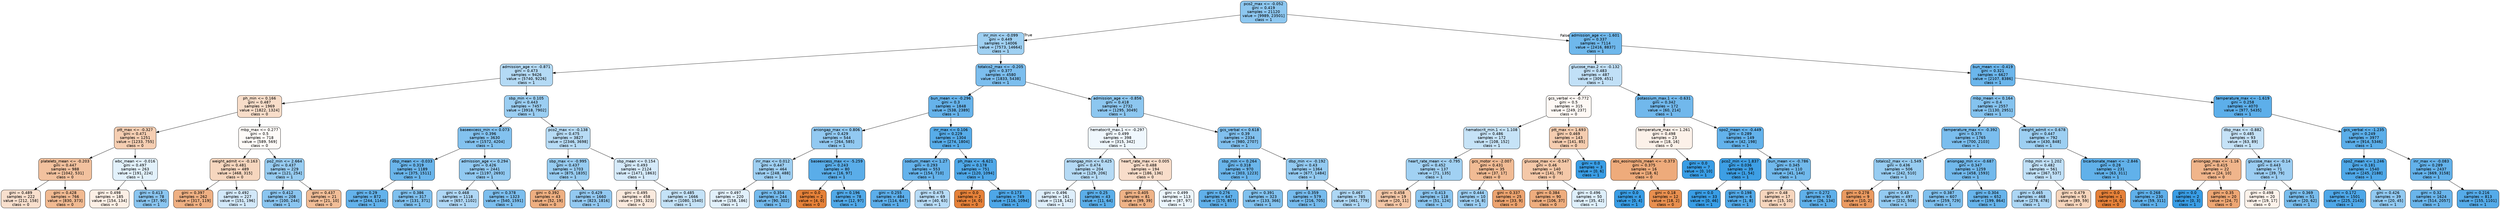 digraph Tree {
node [shape=box, style="filled, rounded", color="black", fontname="helvetica"] ;
edge [fontname="helvetica"] ;
0 [label="pco2_max <= -0.052\ngini = 0.419\nsamples = 21120\nvalue = [9989, 23501]\nclass = 1", fillcolor="#8dc7f0"] ;
1 [label="inr_min <= -0.099\ngini = 0.449\nsamples = 14006\nvalue = [7573, 14664]\nclass = 1", fillcolor="#9fd0f2"] ;
0 -> 1 [labeldistance=2.5, labelangle=45, headlabel="True"] ;
2 [label="admission_age <= -0.871\ngini = 0.473\nsamples = 9426\nvalue = [5740, 9226]\nclass = 1", fillcolor="#b4daf5"] ;
1 -> 2 ;
3 [label="ph_min <= 0.166\ngini = 0.487\nsamples = 1969\nvalue = [1822, 1324]\nclass = 0", fillcolor="#f8ddc9"] ;
2 -> 3 ;
4 [label="ptt_max <= -0.327\ngini = 0.471\nsamples = 1251\nvalue = [1233, 755]\nclass = 0", fillcolor="#f5ceb2"] ;
3 -> 4 ;
5 [label="platelets_mean <= -0.203\ngini = 0.447\nsamples = 988\nvalue = [1042, 531]\nclass = 0", fillcolor="#f2c19e"] ;
4 -> 5 ;
6 [label="gini = 0.489\nsamples = 222\nvalue = [212, 158]\nclass = 0", fillcolor="#f8dfcd"] ;
5 -> 6 ;
7 [label="gini = 0.428\nsamples = 766\nvalue = [830, 373]\nclass = 0", fillcolor="#f1ba92"] ;
5 -> 7 ;
8 [label="wbc_mean <= -0.016\ngini = 0.497\nsamples = 263\nvalue = [191, 224]\nclass = 1", fillcolor="#e2f1fb"] ;
4 -> 8 ;
9 [label="gini = 0.498\nsamples = 185\nvalue = [154, 134]\nclass = 0", fillcolor="#fcefe5"] ;
8 -> 9 ;
10 [label="gini = 0.413\nsamples = 78\nvalue = [37, 90]\nclass = 1", fillcolor="#8ac5f0"] ;
8 -> 10 ;
11 [label="mbp_max <= 0.277\ngini = 0.5\nsamples = 718\nvalue = [589, 569]\nclass = 0", fillcolor="#fefbf8"] ;
3 -> 11 ;
12 [label="weight_admit <= -0.163\ngini = 0.481\nsamples = 489\nvalue = [468, 315]\nclass = 0", fillcolor="#f6d6be"] ;
11 -> 12 ;
13 [label="gini = 0.397\nsamples = 262\nvalue = [317, 119]\nclass = 0", fillcolor="#efb083"] ;
12 -> 13 ;
14 [label="gini = 0.492\nsamples = 227\nvalue = [151, 196]\nclass = 1", fillcolor="#d2e8f9"] ;
12 -> 14 ;
15 [label="po2_min <= 2.664\ngini = 0.437\nsamples = 229\nvalue = [121, 254]\nclass = 1", fillcolor="#97ccf1"] ;
11 -> 15 ;
16 [label="gini = 0.412\nsamples = 208\nvalue = [100, 244]\nclass = 1", fillcolor="#8ac5f0"] ;
15 -> 16 ;
17 [label="gini = 0.437\nsamples = 21\nvalue = [21, 10]\nclass = 0", fillcolor="#f1bd97"] ;
15 -> 17 ;
18 [label="sbp_min <= 0.105\ngini = 0.443\nsamples = 7457\nvalue = [3918, 7902]\nclass = 1", fillcolor="#9bcef2"] ;
2 -> 18 ;
19 [label="baseexcess_min <= 0.073\ngini = 0.396\nsamples = 3630\nvalue = [1572, 4204]\nclass = 1", fillcolor="#83c2ef"] ;
18 -> 19 ;
20 [label="dbp_mean <= -0.033\ngini = 0.319\nsamples = 1189\nvalue = [375, 1511]\nclass = 1", fillcolor="#6ab5eb"] ;
19 -> 20 ;
21 [label="gini = 0.29\nsamples = 872\nvalue = [244, 1140]\nclass = 1", fillcolor="#63b2eb"] ;
20 -> 21 ;
22 [label="gini = 0.386\nsamples = 317\nvalue = [131, 371]\nclass = 1", fillcolor="#7fc0ee"] ;
20 -> 22 ;
23 [label="admission_age <= 0.294\ngini = 0.426\nsamples = 2441\nvalue = [1197, 2693]\nclass = 1", fillcolor="#91c9f1"] ;
19 -> 23 ;
24 [label="gini = 0.468\nsamples = 1118\nvalue = [657, 1102]\nclass = 1", fillcolor="#afd7f5"] ;
23 -> 24 ;
25 [label="gini = 0.378\nsamples = 1323\nvalue = [540, 1591]\nclass = 1", fillcolor="#7cbeee"] ;
23 -> 25 ;
26 [label="pco2_max <= -0.138\ngini = 0.475\nsamples = 3827\nvalue = [2346, 3698]\nclass = 1", fillcolor="#b7dbf5"] ;
18 -> 26 ;
27 [label="sbp_max <= -0.995\ngini = 0.437\nsamples = 1703\nvalue = [875, 1835]\nclass = 1", fillcolor="#97ccf1"] ;
26 -> 27 ;
28 [label="gini = 0.392\nsamples = 43\nvalue = [52, 19]\nclass = 0", fillcolor="#eeaf81"] ;
27 -> 28 ;
29 [label="gini = 0.429\nsamples = 1660\nvalue = [823, 1816]\nclass = 1", fillcolor="#93c9f1"] ;
27 -> 29 ;
30 [label="sbp_mean <= 0.154\ngini = 0.493\nsamples = 2124\nvalue = [1471, 1863]\nclass = 1", fillcolor="#d5eafa"] ;
26 -> 30 ;
31 [label="gini = 0.495\nsamples = 458\nvalue = [391, 323]\nclass = 0", fillcolor="#fae9dd"] ;
30 -> 31 ;
32 [label="gini = 0.485\nsamples = 1666\nvalue = [1080, 1540]\nclass = 1", fillcolor="#c4e2f7"] ;
30 -> 32 ;
33 [label="totalco2_max <= -0.205\ngini = 0.377\nsamples = 4580\nvalue = [1833, 5438]\nclass = 1", fillcolor="#7cbeee"] ;
1 -> 33 ;
34 [label="bun_mean <= -0.296\ngini = 0.3\nsamples = 1848\nvalue = [538, 2389]\nclass = 1", fillcolor="#66b3eb"] ;
33 -> 34 ;
35 [label="aniongap_max <= 0.806\ngini = 0.429\nsamples = 544\nvalue = [264, 585]\nclass = 1", fillcolor="#92c9f1"] ;
34 -> 35 ;
36 [label="inr_max <= 0.012\ngini = 0.447\nsamples = 464\nvalue = [248, 488]\nclass = 1", fillcolor="#9ecff2"] ;
35 -> 36 ;
37 [label="gini = 0.497\nsamples = 220\nvalue = [158, 186]\nclass = 1", fillcolor="#e1f0fb"] ;
36 -> 37 ;
38 [label="gini = 0.354\nsamples = 244\nvalue = [90, 302]\nclass = 1", fillcolor="#74baed"] ;
36 -> 38 ;
39 [label="baseexcess_max <= -5.259\ngini = 0.243\nsamples = 80\nvalue = [16, 97]\nclass = 1", fillcolor="#5aade9"] ;
35 -> 39 ;
40 [label="gini = 0.0\nsamples = 2\nvalue = [4, 0]\nclass = 0", fillcolor="#e58139"] ;
39 -> 40 ;
41 [label="gini = 0.196\nsamples = 78\nvalue = [12, 97]\nclass = 1", fillcolor="#51a9e8"] ;
39 -> 41 ;
42 [label="inr_max <= 0.106\ngini = 0.229\nsamples = 1304\nvalue = [274, 1804]\nclass = 1", fillcolor="#57ace9"] ;
34 -> 42 ;
43 [label="sodium_mean <= 1.27\ngini = 0.293\nsamples = 553\nvalue = [154, 710]\nclass = 1", fillcolor="#64b2eb"] ;
42 -> 43 ;
44 [label="gini = 0.255\nsamples = 484\nvalue = [114, 647]\nclass = 1", fillcolor="#5caeea"] ;
43 -> 44 ;
45 [label="gini = 0.475\nsamples = 69\nvalue = [40, 63]\nclass = 1", fillcolor="#b7dbf6"] ;
43 -> 45 ;
46 [label="ph_max <= -6.621\ngini = 0.178\nsamples = 751\nvalue = [120, 1094]\nclass = 1", fillcolor="#4fa8e8"] ;
42 -> 46 ;
47 [label="gini = 0.0\nsamples = 2\nvalue = [4, 0]\nclass = 0", fillcolor="#e58139"] ;
46 -> 47 ;
48 [label="gini = 0.173\nsamples = 749\nvalue = [116, 1094]\nclass = 1", fillcolor="#4ea7e8"] ;
46 -> 48 ;
49 [label="admission_age <= -0.856\ngini = 0.418\nsamples = 2732\nvalue = [1295, 3049]\nclass = 1", fillcolor="#8dc7f0"] ;
33 -> 49 ;
50 [label="hematocrit_max.1 <= -0.297\ngini = 0.499\nsamples = 398\nvalue = [315, 342]\nclass = 1", fillcolor="#eff7fd"] ;
49 -> 50 ;
51 [label="aniongap_min <= 0.425\ngini = 0.474\nsamples = 204\nvalue = [129, 206]\nclass = 1", fillcolor="#b5daf5"] ;
50 -> 51 ;
52 [label="gini = 0.496\nsamples = 161\nvalue = [118, 142]\nclass = 1", fillcolor="#deeefb"] ;
51 -> 52 ;
53 [label="gini = 0.25\nsamples = 43\nvalue = [11, 64]\nclass = 1", fillcolor="#5baee9"] ;
51 -> 53 ;
54 [label="heart_rate_max <= 0.005\ngini = 0.488\nsamples = 194\nvalue = [186, 136]\nclass = 0", fillcolor="#f8ddca"] ;
50 -> 54 ;
55 [label="gini = 0.405\nsamples = 81\nvalue = [99, 39]\nclass = 0", fillcolor="#efb387"] ;
54 -> 55 ;
56 [label="gini = 0.499\nsamples = 113\nvalue = [87, 97]\nclass = 1", fillcolor="#ebf5fc"] ;
54 -> 56 ;
57 [label="gcs_verbal <= 0.618\ngini = 0.39\nsamples = 2334\nvalue = [980, 2707]\nclass = 1", fillcolor="#81c0ee"] ;
49 -> 57 ;
58 [label="sbp_min <= 0.264\ngini = 0.318\nsamples = 970\nvalue = [303, 1223]\nclass = 1", fillcolor="#6ab5eb"] ;
57 -> 58 ;
59 [label="gini = 0.276\nsamples = 647\nvalue = [170, 857]\nclass = 1", fillcolor="#60b0ea"] ;
58 -> 59 ;
60 [label="gini = 0.391\nsamples = 323\nvalue = [133, 366]\nclass = 1", fillcolor="#81c1ee"] ;
58 -> 60 ;
61 [label="dbp_min <= -0.192\ngini = 0.43\nsamples = 1364\nvalue = [677, 1484]\nclass = 1", fillcolor="#93caf1"] ;
57 -> 61 ;
62 [label="gini = 0.359\nsamples = 579\nvalue = [216, 705]\nclass = 1", fillcolor="#76bbed"] ;
61 -> 62 ;
63 [label="gini = 0.467\nsamples = 785\nvalue = [461, 779]\nclass = 1", fillcolor="#aed7f4"] ;
61 -> 63 ;
64 [label="admission_age <= -1.601\ngini = 0.337\nsamples = 7114\nvalue = [2416, 8837]\nclass = 1", fillcolor="#6fb8ec"] ;
0 -> 64 [labeldistance=2.5, labelangle=-45, headlabel="False"] ;
65 [label="glucose_max.2 <= -0.132\ngini = 0.483\nsamples = 487\nvalue = [309, 451]\nclass = 1", fillcolor="#c1e0f7"] ;
64 -> 65 ;
66 [label="gcs_verbal <= -0.772\ngini = 0.5\nsamples = 315\nvalue = [249, 237]\nclass = 0", fillcolor="#fef9f5"] ;
65 -> 66 ;
67 [label="hematocrit_min.1 <= 1.108\ngini = 0.486\nsamples = 172\nvalue = [108, 152]\nclass = 1", fillcolor="#c6e3f7"] ;
66 -> 67 ;
68 [label="heart_rate_mean <= -0.795\ngini = 0.452\nsamples = 137\nvalue = [71, 135]\nclass = 1", fillcolor="#a1d1f3"] ;
67 -> 68 ;
69 [label="gini = 0.458\nsamples = 19\nvalue = [20, 11]\nclass = 0", fillcolor="#f3c6a6"] ;
68 -> 69 ;
70 [label="gini = 0.413\nsamples = 118\nvalue = [51, 124]\nclass = 1", fillcolor="#8ac5f0"] ;
68 -> 70 ;
71 [label="gcs_motor <= -2.007\ngini = 0.431\nsamples = 35\nvalue = [37, 17]\nclass = 0", fillcolor="#f1bb94"] ;
67 -> 71 ;
72 [label="gini = 0.444\nsamples = 10\nvalue = [4, 8]\nclass = 1", fillcolor="#9ccef2"] ;
71 -> 72 ;
73 [label="gini = 0.337\nsamples = 25\nvalue = [33, 9]\nclass = 0", fillcolor="#eca36f"] ;
71 -> 73 ;
74 [label="ptt_max <= 1.693\ngini = 0.469\nsamples = 143\nvalue = [141, 85]\nclass = 0", fillcolor="#f5cdb0"] ;
66 -> 74 ;
75 [label="glucose_max <= -0.547\ngini = 0.46\nsamples = 140\nvalue = [141, 79]\nclass = 0", fillcolor="#f4c8a8"] ;
74 -> 75 ;
76 [label="gini = 0.384\nsamples = 90\nvalue = [106, 37]\nclass = 0", fillcolor="#eead7e"] ;
75 -> 76 ;
77 [label="gini = 0.496\nsamples = 50\nvalue = [35, 42]\nclass = 1", fillcolor="#deeffb"] ;
75 -> 77 ;
78 [label="gini = 0.0\nsamples = 3\nvalue = [0, 6]\nclass = 1", fillcolor="#399de5"] ;
74 -> 78 ;
79 [label="potassium_max.1 <= -0.631\ngini = 0.342\nsamples = 172\nvalue = [60, 214]\nclass = 1", fillcolor="#71b8ec"] ;
65 -> 79 ;
80 [label="temperature_max <= 1.261\ngini = 0.498\nsamples = 23\nvalue = [18, 16]\nclass = 0", fillcolor="#fcf1e9"] ;
79 -> 80 ;
81 [label="abs_eosinophils_mean <= -0.373\ngini = 0.375\nsamples = 16\nvalue = [18, 6]\nclass = 0", fillcolor="#eeab7b"] ;
80 -> 81 ;
82 [label="gini = 0.0\nsamples = 4\nvalue = [0, 4]\nclass = 1", fillcolor="#399de5"] ;
81 -> 82 ;
83 [label="gini = 0.18\nsamples = 12\nvalue = [18, 2]\nclass = 0", fillcolor="#e88f4f"] ;
81 -> 83 ;
84 [label="gini = 0.0\nsamples = 7\nvalue = [0, 10]\nclass = 1", fillcolor="#399de5"] ;
80 -> 84 ;
85 [label="spo2_mean <= -0.449\ngini = 0.289\nsamples = 149\nvalue = [42, 198]\nclass = 1", fillcolor="#63b2eb"] ;
79 -> 85 ;
86 [label="pco2_min <= 1.837\ngini = 0.036\nsamples = 39\nvalue = [1, 54]\nclass = 1", fillcolor="#3d9fe5"] ;
85 -> 86 ;
87 [label="gini = 0.0\nsamples = 33\nvalue = [0, 46]\nclass = 1", fillcolor="#399de5"] ;
86 -> 87 ;
88 [label="gini = 0.198\nsamples = 6\nvalue = [1, 8]\nclass = 1", fillcolor="#52a9e8"] ;
86 -> 88 ;
89 [label="bun_mean <= -0.786\ngini = 0.345\nsamples = 110\nvalue = [41, 144]\nclass = 1", fillcolor="#71b9ec"] ;
85 -> 89 ;
90 [label="gini = 0.48\nsamples = 17\nvalue = [15, 10]\nclass = 0", fillcolor="#f6d5bd"] ;
89 -> 90 ;
91 [label="gini = 0.272\nsamples = 93\nvalue = [26, 134]\nclass = 1", fillcolor="#5fb0ea"] ;
89 -> 91 ;
92 [label="bun_mean <= -0.419\ngini = 0.321\nsamples = 6627\nvalue = [2107, 8386]\nclass = 1", fillcolor="#6bb6ec"] ;
64 -> 92 ;
93 [label="mbp_mean <= 0.164\ngini = 0.4\nsamples = 2557\nvalue = [1130, 2951]\nclass = 1", fillcolor="#85c3ef"] ;
92 -> 93 ;
94 [label="temperature_max <= -0.392\ngini = 0.375\nsamples = 1765\nvalue = [700, 2103]\nclass = 1", fillcolor="#7bbeee"] ;
93 -> 94 ;
95 [label="totalco2_max <= -1.549\ngini = 0.436\nsamples = 506\nvalue = [242, 510]\nclass = 1", fillcolor="#97ccf1"] ;
94 -> 95 ;
96 [label="gini = 0.278\nsamples = 9\nvalue = [10, 2]\nclass = 0", fillcolor="#ea9a61"] ;
95 -> 96 ;
97 [label="gini = 0.43\nsamples = 497\nvalue = [232, 508]\nclass = 1", fillcolor="#93caf1"] ;
95 -> 97 ;
98 [label="aniongap_min <= -0.687\ngini = 0.347\nsamples = 1259\nvalue = [458, 1593]\nclass = 1", fillcolor="#72b9ec"] ;
94 -> 98 ;
99 [label="gini = 0.387\nsamples = 607\nvalue = [259, 729]\nclass = 1", fillcolor="#7fc0ee"] ;
98 -> 99 ;
100 [label="gini = 0.304\nsamples = 652\nvalue = [199, 864]\nclass = 1", fillcolor="#67b4eb"] ;
98 -> 100 ;
101 [label="weight_admit <= 0.678\ngini = 0.447\nsamples = 792\nvalue = [430, 848]\nclass = 1", fillcolor="#9dcff2"] ;
93 -> 101 ;
102 [label="mbp_min <= 1.202\ngini = 0.482\nsamples = 561\nvalue = [367, 537]\nclass = 1", fillcolor="#c0e0f7"] ;
101 -> 102 ;
103 [label="gini = 0.465\nsamples = 468\nvalue = [278, 478]\nclass = 1", fillcolor="#acd6f4"] ;
102 -> 103 ;
104 [label="gini = 0.479\nsamples = 93\nvalue = [89, 59]\nclass = 0", fillcolor="#f6d5bc"] ;
102 -> 104 ;
105 [label="bicarbonate_mean <= -2.846\ngini = 0.28\nsamples = 231\nvalue = [63, 311]\nclass = 1", fillcolor="#61b1ea"] ;
101 -> 105 ;
106 [label="gini = 0.0\nsamples = 1\nvalue = [4, 0]\nclass = 0", fillcolor="#e58139"] ;
105 -> 106 ;
107 [label="gini = 0.268\nsamples = 230\nvalue = [59, 311]\nclass = 1", fillcolor="#5fb0ea"] ;
105 -> 107 ;
108 [label="temperature_max <= -1.619\ngini = 0.258\nsamples = 4070\nvalue = [977, 5435]\nclass = 1", fillcolor="#5dafea"] ;
92 -> 108 ;
109 [label="dbp_max <= -0.882\ngini = 0.485\nsamples = 93\nvalue = [63, 89]\nclass = 1", fillcolor="#c5e2f7"] ;
108 -> 109 ;
110 [label="aniongap_max <= -1.16\ngini = 0.415\nsamples = 22\nvalue = [24, 10]\nclass = 0", fillcolor="#f0b58b"] ;
109 -> 110 ;
111 [label="gini = 0.0\nsamples = 2\nvalue = [0, 3]\nclass = 1", fillcolor="#399de5"] ;
110 -> 111 ;
112 [label="gini = 0.35\nsamples = 20\nvalue = [24, 7]\nclass = 0", fillcolor="#eda673"] ;
110 -> 112 ;
113 [label="glucose_max <= -0.14\ngini = 0.443\nsamples = 71\nvalue = [39, 79]\nclass = 1", fillcolor="#9bcdf2"] ;
109 -> 113 ;
114 [label="gini = 0.498\nsamples = 20\nvalue = [19, 17]\nclass = 0", fillcolor="#fcf2ea"] ;
113 -> 114 ;
115 [label="gini = 0.369\nsamples = 51\nvalue = [20, 62]\nclass = 1", fillcolor="#79bded"] ;
113 -> 115 ;
116 [label="gcs_verbal <= -1.235\ngini = 0.249\nsamples = 3977\nvalue = [914, 5346]\nclass = 1", fillcolor="#5baee9"] ;
108 -> 116 ;
117 [label="spo2_mean <= 1.246\ngini = 0.181\nsamples = 1540\nvalue = [245, 2188]\nclass = 1", fillcolor="#4fa8e8"] ;
116 -> 117 ;
118 [label="gini = 0.172\nsamples = 1501\nvalue = [225, 2143]\nclass = 1", fillcolor="#4ea7e8"] ;
117 -> 118 ;
119 [label="gini = 0.426\nsamples = 39\nvalue = [20, 45]\nclass = 1", fillcolor="#91c9f1"] ;
117 -> 119 ;
120 [label="inr_max <= -0.083\ngini = 0.289\nsamples = 2437\nvalue = [669, 3158]\nclass = 1", fillcolor="#63b2eb"] ;
116 -> 120 ;
121 [label="gini = 0.32\nsamples = 1624\nvalue = [514, 2057]\nclass = 1", fillcolor="#6ab5eb"] ;
120 -> 121 ;
122 [label="gini = 0.216\nsamples = 813\nvalue = [155, 1101]\nclass = 1", fillcolor="#55abe9"] ;
120 -> 122 ;
}